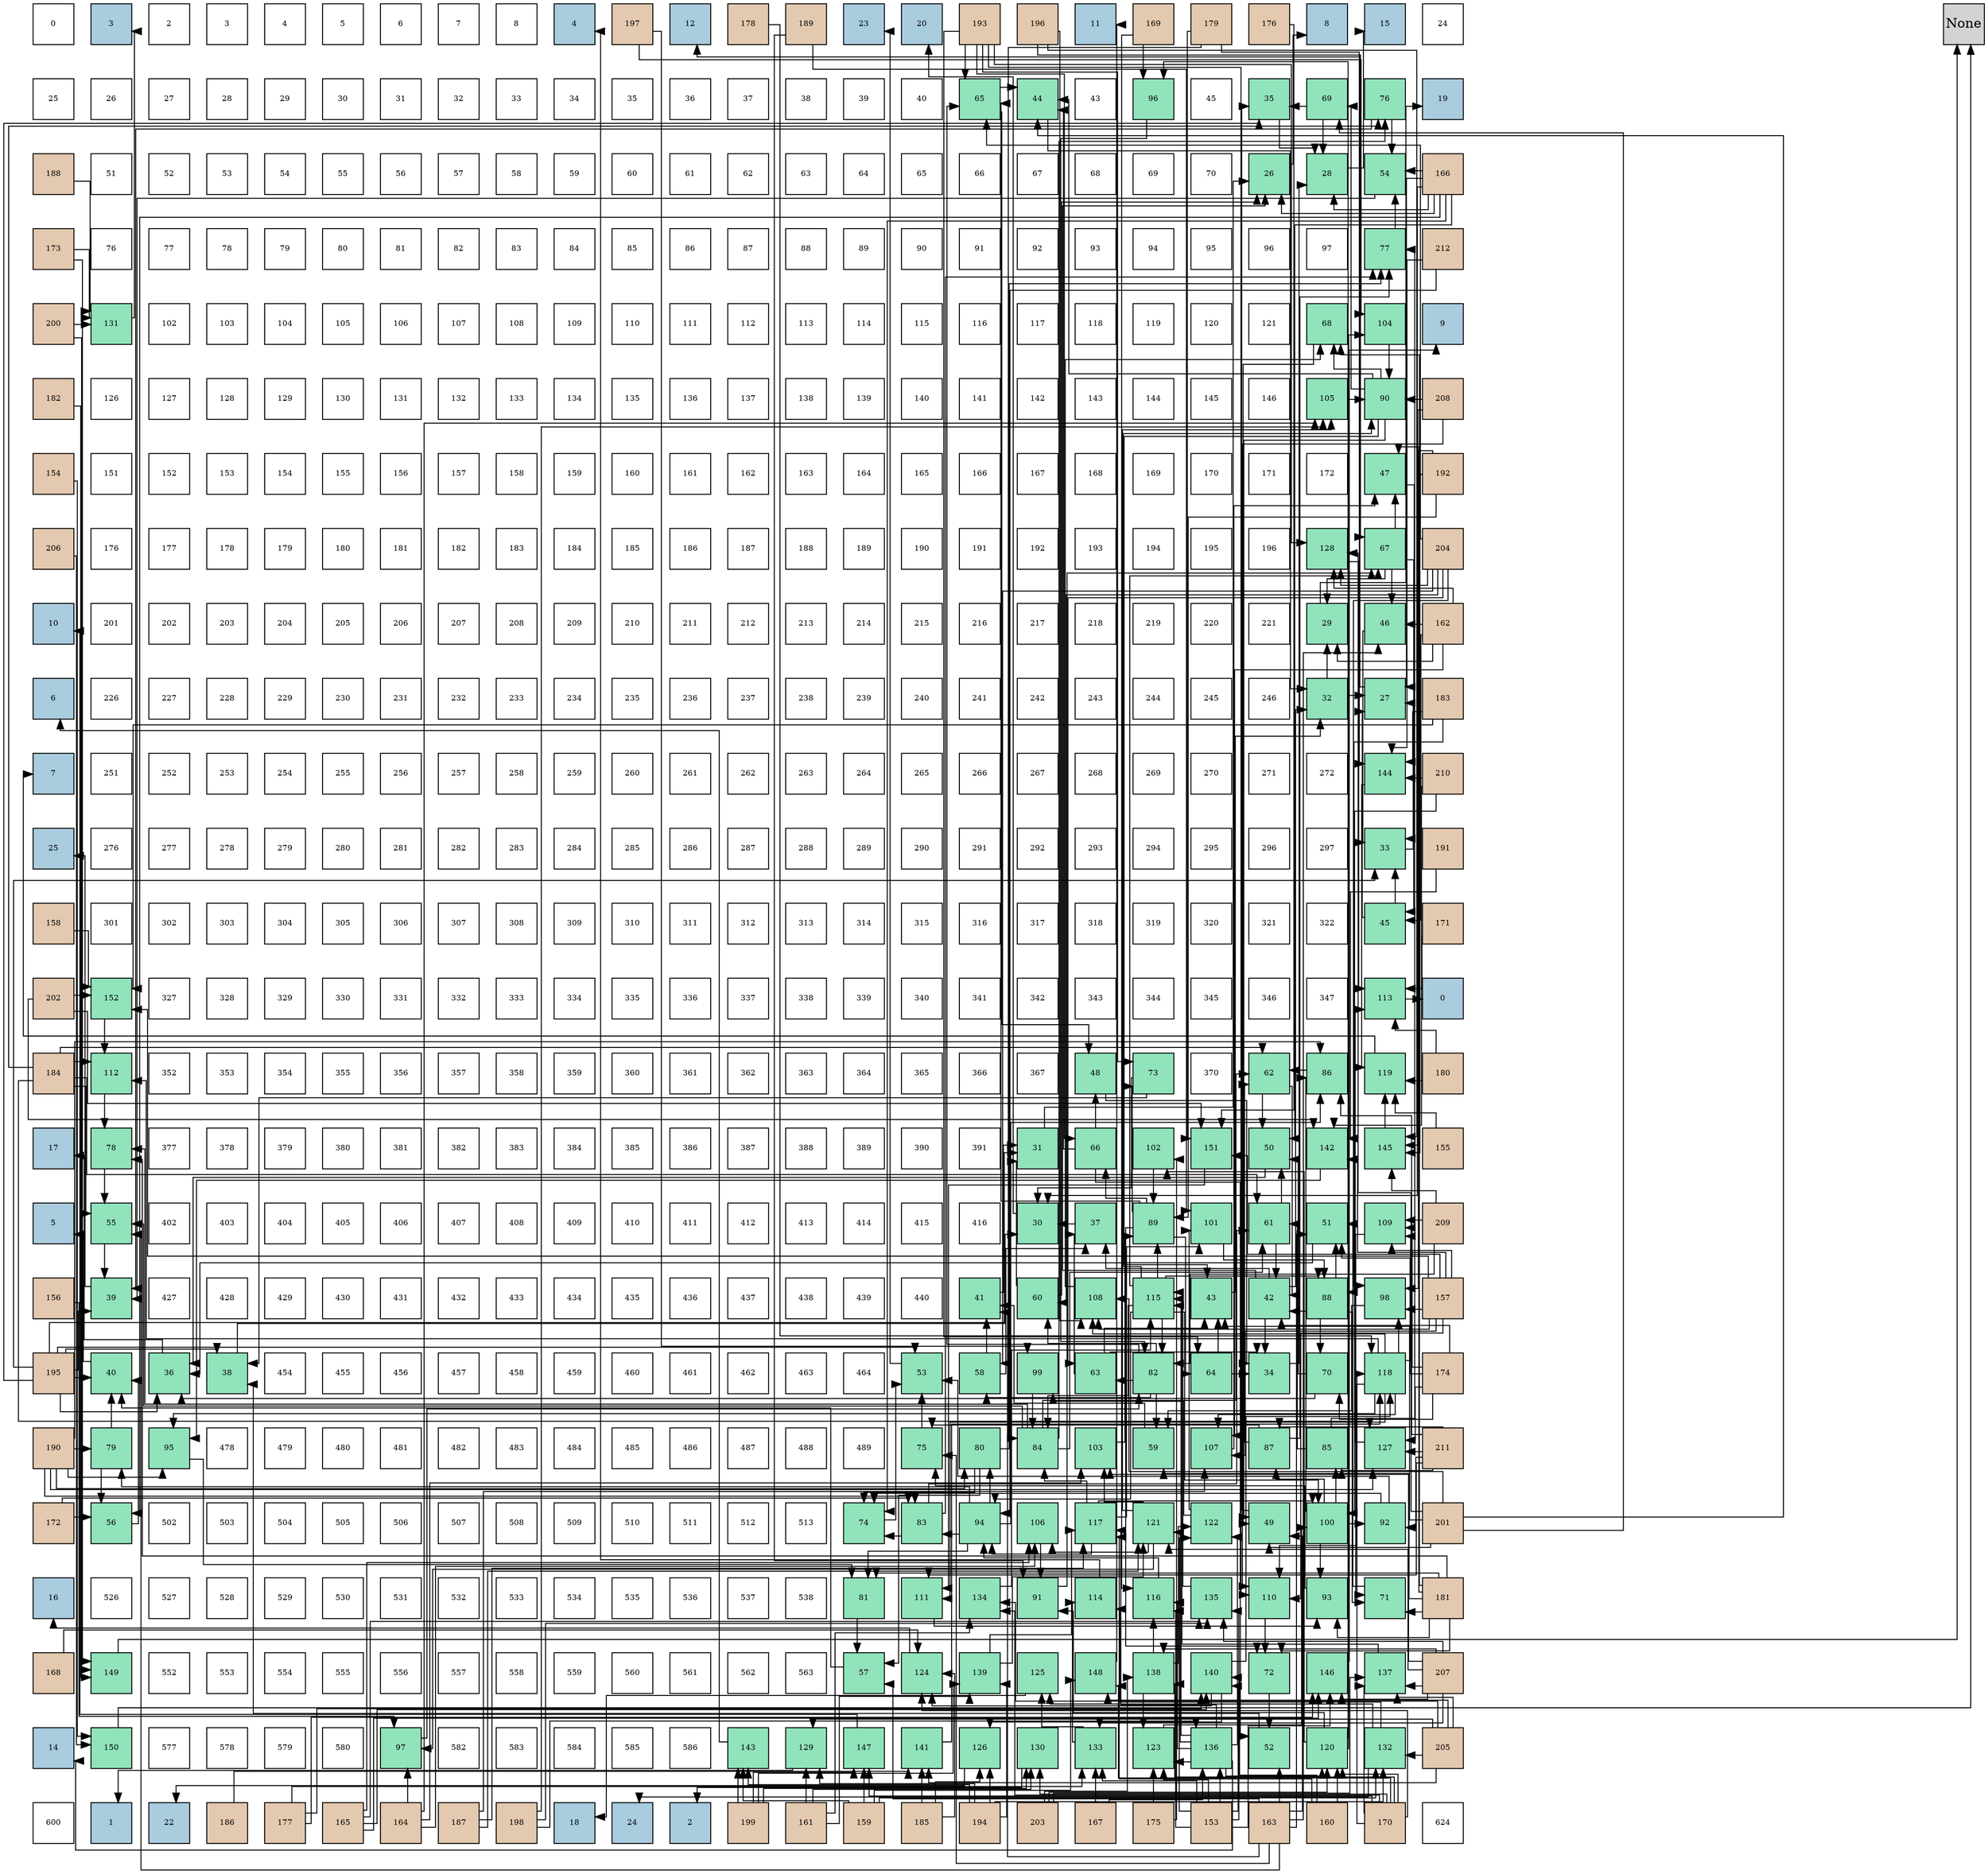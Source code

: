 digraph layout{
 rankdir=TB;
 splines=ortho;
 node [style=filled shape=square fixedsize=true width=0.6];
0[label="0", fontsize=8, fillcolor="#ffffff"];
1[label="3", fontsize=8, fillcolor="#a9ccde"];
2[label="2", fontsize=8, fillcolor="#ffffff"];
3[label="3", fontsize=8, fillcolor="#ffffff"];
4[label="4", fontsize=8, fillcolor="#ffffff"];
5[label="5", fontsize=8, fillcolor="#ffffff"];
6[label="6", fontsize=8, fillcolor="#ffffff"];
7[label="7", fontsize=8, fillcolor="#ffffff"];
8[label="8", fontsize=8, fillcolor="#ffffff"];
9[label="4", fontsize=8, fillcolor="#a9ccde"];
10[label="197", fontsize=8, fillcolor="#e3c9af"];
11[label="12", fontsize=8, fillcolor="#a9ccde"];
12[label="178", fontsize=8, fillcolor="#e3c9af"];
13[label="189", fontsize=8, fillcolor="#e3c9af"];
14[label="23", fontsize=8, fillcolor="#a9ccde"];
15[label="20", fontsize=8, fillcolor="#a9ccde"];
16[label="193", fontsize=8, fillcolor="#e3c9af"];
17[label="196", fontsize=8, fillcolor="#e3c9af"];
18[label="11", fontsize=8, fillcolor="#a9ccde"];
19[label="169", fontsize=8, fillcolor="#e3c9af"];
20[label="179", fontsize=8, fillcolor="#e3c9af"];
21[label="176", fontsize=8, fillcolor="#e3c9af"];
22[label="8", fontsize=8, fillcolor="#a9ccde"];
23[label="15", fontsize=8, fillcolor="#a9ccde"];
24[label="24", fontsize=8, fillcolor="#ffffff"];
25[label="25", fontsize=8, fillcolor="#ffffff"];
26[label="26", fontsize=8, fillcolor="#ffffff"];
27[label="27", fontsize=8, fillcolor="#ffffff"];
28[label="28", fontsize=8, fillcolor="#ffffff"];
29[label="29", fontsize=8, fillcolor="#ffffff"];
30[label="30", fontsize=8, fillcolor="#ffffff"];
31[label="31", fontsize=8, fillcolor="#ffffff"];
32[label="32", fontsize=8, fillcolor="#ffffff"];
33[label="33", fontsize=8, fillcolor="#ffffff"];
34[label="34", fontsize=8, fillcolor="#ffffff"];
35[label="35", fontsize=8, fillcolor="#ffffff"];
36[label="36", fontsize=8, fillcolor="#ffffff"];
37[label="37", fontsize=8, fillcolor="#ffffff"];
38[label="38", fontsize=8, fillcolor="#ffffff"];
39[label="39", fontsize=8, fillcolor="#ffffff"];
40[label="40", fontsize=8, fillcolor="#ffffff"];
41[label="65", fontsize=8, fillcolor="#91e3bb"];
42[label="44", fontsize=8, fillcolor="#91e3bb"];
43[label="43", fontsize=8, fillcolor="#ffffff"];
44[label="96", fontsize=8, fillcolor="#91e3bb"];
45[label="45", fontsize=8, fillcolor="#ffffff"];
46[label="35", fontsize=8, fillcolor="#91e3bb"];
47[label="69", fontsize=8, fillcolor="#91e3bb"];
48[label="76", fontsize=8, fillcolor="#91e3bb"];
49[label="19", fontsize=8, fillcolor="#a9ccde"];
50[label="188", fontsize=8, fillcolor="#e3c9af"];
51[label="51", fontsize=8, fillcolor="#ffffff"];
52[label="52", fontsize=8, fillcolor="#ffffff"];
53[label="53", fontsize=8, fillcolor="#ffffff"];
54[label="54", fontsize=8, fillcolor="#ffffff"];
55[label="55", fontsize=8, fillcolor="#ffffff"];
56[label="56", fontsize=8, fillcolor="#ffffff"];
57[label="57", fontsize=8, fillcolor="#ffffff"];
58[label="58", fontsize=8, fillcolor="#ffffff"];
59[label="59", fontsize=8, fillcolor="#ffffff"];
60[label="60", fontsize=8, fillcolor="#ffffff"];
61[label="61", fontsize=8, fillcolor="#ffffff"];
62[label="62", fontsize=8, fillcolor="#ffffff"];
63[label="63", fontsize=8, fillcolor="#ffffff"];
64[label="64", fontsize=8, fillcolor="#ffffff"];
65[label="65", fontsize=8, fillcolor="#ffffff"];
66[label="66", fontsize=8, fillcolor="#ffffff"];
67[label="67", fontsize=8, fillcolor="#ffffff"];
68[label="68", fontsize=8, fillcolor="#ffffff"];
69[label="69", fontsize=8, fillcolor="#ffffff"];
70[label="70", fontsize=8, fillcolor="#ffffff"];
71[label="26", fontsize=8, fillcolor="#91e3bb"];
72[label="28", fontsize=8, fillcolor="#91e3bb"];
73[label="54", fontsize=8, fillcolor="#91e3bb"];
74[label="166", fontsize=8, fillcolor="#e3c9af"];
75[label="173", fontsize=8, fillcolor="#e3c9af"];
76[label="76", fontsize=8, fillcolor="#ffffff"];
77[label="77", fontsize=8, fillcolor="#ffffff"];
78[label="78", fontsize=8, fillcolor="#ffffff"];
79[label="79", fontsize=8, fillcolor="#ffffff"];
80[label="80", fontsize=8, fillcolor="#ffffff"];
81[label="81", fontsize=8, fillcolor="#ffffff"];
82[label="82", fontsize=8, fillcolor="#ffffff"];
83[label="83", fontsize=8, fillcolor="#ffffff"];
84[label="84", fontsize=8, fillcolor="#ffffff"];
85[label="85", fontsize=8, fillcolor="#ffffff"];
86[label="86", fontsize=8, fillcolor="#ffffff"];
87[label="87", fontsize=8, fillcolor="#ffffff"];
88[label="88", fontsize=8, fillcolor="#ffffff"];
89[label="89", fontsize=8, fillcolor="#ffffff"];
90[label="90", fontsize=8, fillcolor="#ffffff"];
91[label="91", fontsize=8, fillcolor="#ffffff"];
92[label="92", fontsize=8, fillcolor="#ffffff"];
93[label="93", fontsize=8, fillcolor="#ffffff"];
94[label="94", fontsize=8, fillcolor="#ffffff"];
95[label="95", fontsize=8, fillcolor="#ffffff"];
96[label="96", fontsize=8, fillcolor="#ffffff"];
97[label="97", fontsize=8, fillcolor="#ffffff"];
98[label="77", fontsize=8, fillcolor="#91e3bb"];
99[label="212", fontsize=8, fillcolor="#e3c9af"];
100[label="200", fontsize=8, fillcolor="#e3c9af"];
101[label="131", fontsize=8, fillcolor="#91e3bb"];
102[label="102", fontsize=8, fillcolor="#ffffff"];
103[label="103", fontsize=8, fillcolor="#ffffff"];
104[label="104", fontsize=8, fillcolor="#ffffff"];
105[label="105", fontsize=8, fillcolor="#ffffff"];
106[label="106", fontsize=8, fillcolor="#ffffff"];
107[label="107", fontsize=8, fillcolor="#ffffff"];
108[label="108", fontsize=8, fillcolor="#ffffff"];
109[label="109", fontsize=8, fillcolor="#ffffff"];
110[label="110", fontsize=8, fillcolor="#ffffff"];
111[label="111", fontsize=8, fillcolor="#ffffff"];
112[label="112", fontsize=8, fillcolor="#ffffff"];
113[label="113", fontsize=8, fillcolor="#ffffff"];
114[label="114", fontsize=8, fillcolor="#ffffff"];
115[label="115", fontsize=8, fillcolor="#ffffff"];
116[label="116", fontsize=8, fillcolor="#ffffff"];
117[label="117", fontsize=8, fillcolor="#ffffff"];
118[label="118", fontsize=8, fillcolor="#ffffff"];
119[label="119", fontsize=8, fillcolor="#ffffff"];
120[label="120", fontsize=8, fillcolor="#ffffff"];
121[label="121", fontsize=8, fillcolor="#ffffff"];
122[label="68", fontsize=8, fillcolor="#91e3bb"];
123[label="104", fontsize=8, fillcolor="#91e3bb"];
124[label="9", fontsize=8, fillcolor="#a9ccde"];
125[label="182", fontsize=8, fillcolor="#e3c9af"];
126[label="126", fontsize=8, fillcolor="#ffffff"];
127[label="127", fontsize=8, fillcolor="#ffffff"];
128[label="128", fontsize=8, fillcolor="#ffffff"];
129[label="129", fontsize=8, fillcolor="#ffffff"];
130[label="130", fontsize=8, fillcolor="#ffffff"];
131[label="131", fontsize=8, fillcolor="#ffffff"];
132[label="132", fontsize=8, fillcolor="#ffffff"];
133[label="133", fontsize=8, fillcolor="#ffffff"];
134[label="134", fontsize=8, fillcolor="#ffffff"];
135[label="135", fontsize=8, fillcolor="#ffffff"];
136[label="136", fontsize=8, fillcolor="#ffffff"];
137[label="137", fontsize=8, fillcolor="#ffffff"];
138[label="138", fontsize=8, fillcolor="#ffffff"];
139[label="139", fontsize=8, fillcolor="#ffffff"];
140[label="140", fontsize=8, fillcolor="#ffffff"];
141[label="141", fontsize=8, fillcolor="#ffffff"];
142[label="142", fontsize=8, fillcolor="#ffffff"];
143[label="143", fontsize=8, fillcolor="#ffffff"];
144[label="144", fontsize=8, fillcolor="#ffffff"];
145[label="145", fontsize=8, fillcolor="#ffffff"];
146[label="146", fontsize=8, fillcolor="#ffffff"];
147[label="105", fontsize=8, fillcolor="#91e3bb"];
148[label="90", fontsize=8, fillcolor="#91e3bb"];
149[label="208", fontsize=8, fillcolor="#e3c9af"];
150[label="154", fontsize=8, fillcolor="#e3c9af"];
151[label="151", fontsize=8, fillcolor="#ffffff"];
152[label="152", fontsize=8, fillcolor="#ffffff"];
153[label="153", fontsize=8, fillcolor="#ffffff"];
154[label="154", fontsize=8, fillcolor="#ffffff"];
155[label="155", fontsize=8, fillcolor="#ffffff"];
156[label="156", fontsize=8, fillcolor="#ffffff"];
157[label="157", fontsize=8, fillcolor="#ffffff"];
158[label="158", fontsize=8, fillcolor="#ffffff"];
159[label="159", fontsize=8, fillcolor="#ffffff"];
160[label="160", fontsize=8, fillcolor="#ffffff"];
161[label="161", fontsize=8, fillcolor="#ffffff"];
162[label="162", fontsize=8, fillcolor="#ffffff"];
163[label="163", fontsize=8, fillcolor="#ffffff"];
164[label="164", fontsize=8, fillcolor="#ffffff"];
165[label="165", fontsize=8, fillcolor="#ffffff"];
166[label="166", fontsize=8, fillcolor="#ffffff"];
167[label="167", fontsize=8, fillcolor="#ffffff"];
168[label="168", fontsize=8, fillcolor="#ffffff"];
169[label="169", fontsize=8, fillcolor="#ffffff"];
170[label="170", fontsize=8, fillcolor="#ffffff"];
171[label="171", fontsize=8, fillcolor="#ffffff"];
172[label="172", fontsize=8, fillcolor="#ffffff"];
173[label="47", fontsize=8, fillcolor="#91e3bb"];
174[label="192", fontsize=8, fillcolor="#e3c9af"];
175[label="206", fontsize=8, fillcolor="#e3c9af"];
176[label="176", fontsize=8, fillcolor="#ffffff"];
177[label="177", fontsize=8, fillcolor="#ffffff"];
178[label="178", fontsize=8, fillcolor="#ffffff"];
179[label="179", fontsize=8, fillcolor="#ffffff"];
180[label="180", fontsize=8, fillcolor="#ffffff"];
181[label="181", fontsize=8, fillcolor="#ffffff"];
182[label="182", fontsize=8, fillcolor="#ffffff"];
183[label="183", fontsize=8, fillcolor="#ffffff"];
184[label="184", fontsize=8, fillcolor="#ffffff"];
185[label="185", fontsize=8, fillcolor="#ffffff"];
186[label="186", fontsize=8, fillcolor="#ffffff"];
187[label="187", fontsize=8, fillcolor="#ffffff"];
188[label="188", fontsize=8, fillcolor="#ffffff"];
189[label="189", fontsize=8, fillcolor="#ffffff"];
190[label="190", fontsize=8, fillcolor="#ffffff"];
191[label="191", fontsize=8, fillcolor="#ffffff"];
192[label="192", fontsize=8, fillcolor="#ffffff"];
193[label="193", fontsize=8, fillcolor="#ffffff"];
194[label="194", fontsize=8, fillcolor="#ffffff"];
195[label="195", fontsize=8, fillcolor="#ffffff"];
196[label="196", fontsize=8, fillcolor="#ffffff"];
197[label="128", fontsize=8, fillcolor="#91e3bb"];
198[label="67", fontsize=8, fillcolor="#91e3bb"];
199[label="204", fontsize=8, fillcolor="#e3c9af"];
200[label="10", fontsize=8, fillcolor="#a9ccde"];
201[label="201", fontsize=8, fillcolor="#ffffff"];
202[label="202", fontsize=8, fillcolor="#ffffff"];
203[label="203", fontsize=8, fillcolor="#ffffff"];
204[label="204", fontsize=8, fillcolor="#ffffff"];
205[label="205", fontsize=8, fillcolor="#ffffff"];
206[label="206", fontsize=8, fillcolor="#ffffff"];
207[label="207", fontsize=8, fillcolor="#ffffff"];
208[label="208", fontsize=8, fillcolor="#ffffff"];
209[label="209", fontsize=8, fillcolor="#ffffff"];
210[label="210", fontsize=8, fillcolor="#ffffff"];
211[label="211", fontsize=8, fillcolor="#ffffff"];
212[label="212", fontsize=8, fillcolor="#ffffff"];
213[label="213", fontsize=8, fillcolor="#ffffff"];
214[label="214", fontsize=8, fillcolor="#ffffff"];
215[label="215", fontsize=8, fillcolor="#ffffff"];
216[label="216", fontsize=8, fillcolor="#ffffff"];
217[label="217", fontsize=8, fillcolor="#ffffff"];
218[label="218", fontsize=8, fillcolor="#ffffff"];
219[label="219", fontsize=8, fillcolor="#ffffff"];
220[label="220", fontsize=8, fillcolor="#ffffff"];
221[label="221", fontsize=8, fillcolor="#ffffff"];
222[label="29", fontsize=8, fillcolor="#91e3bb"];
223[label="46", fontsize=8, fillcolor="#91e3bb"];
224[label="162", fontsize=8, fillcolor="#e3c9af"];
225[label="6", fontsize=8, fillcolor="#a9ccde"];
226[label="226", fontsize=8, fillcolor="#ffffff"];
227[label="227", fontsize=8, fillcolor="#ffffff"];
228[label="228", fontsize=8, fillcolor="#ffffff"];
229[label="229", fontsize=8, fillcolor="#ffffff"];
230[label="230", fontsize=8, fillcolor="#ffffff"];
231[label="231", fontsize=8, fillcolor="#ffffff"];
232[label="232", fontsize=8, fillcolor="#ffffff"];
233[label="233", fontsize=8, fillcolor="#ffffff"];
234[label="234", fontsize=8, fillcolor="#ffffff"];
235[label="235", fontsize=8, fillcolor="#ffffff"];
236[label="236", fontsize=8, fillcolor="#ffffff"];
237[label="237", fontsize=8, fillcolor="#ffffff"];
238[label="238", fontsize=8, fillcolor="#ffffff"];
239[label="239", fontsize=8, fillcolor="#ffffff"];
240[label="240", fontsize=8, fillcolor="#ffffff"];
241[label="241", fontsize=8, fillcolor="#ffffff"];
242[label="242", fontsize=8, fillcolor="#ffffff"];
243[label="243", fontsize=8, fillcolor="#ffffff"];
244[label="244", fontsize=8, fillcolor="#ffffff"];
245[label="245", fontsize=8, fillcolor="#ffffff"];
246[label="246", fontsize=8, fillcolor="#ffffff"];
247[label="32", fontsize=8, fillcolor="#91e3bb"];
248[label="27", fontsize=8, fillcolor="#91e3bb"];
249[label="183", fontsize=8, fillcolor="#e3c9af"];
250[label="7", fontsize=8, fillcolor="#a9ccde"];
251[label="251", fontsize=8, fillcolor="#ffffff"];
252[label="252", fontsize=8, fillcolor="#ffffff"];
253[label="253", fontsize=8, fillcolor="#ffffff"];
254[label="254", fontsize=8, fillcolor="#ffffff"];
255[label="255", fontsize=8, fillcolor="#ffffff"];
256[label="256", fontsize=8, fillcolor="#ffffff"];
257[label="257", fontsize=8, fillcolor="#ffffff"];
258[label="258", fontsize=8, fillcolor="#ffffff"];
259[label="259", fontsize=8, fillcolor="#ffffff"];
260[label="260", fontsize=8, fillcolor="#ffffff"];
261[label="261", fontsize=8, fillcolor="#ffffff"];
262[label="262", fontsize=8, fillcolor="#ffffff"];
263[label="263", fontsize=8, fillcolor="#ffffff"];
264[label="264", fontsize=8, fillcolor="#ffffff"];
265[label="265", fontsize=8, fillcolor="#ffffff"];
266[label="266", fontsize=8, fillcolor="#ffffff"];
267[label="267", fontsize=8, fillcolor="#ffffff"];
268[label="268", fontsize=8, fillcolor="#ffffff"];
269[label="269", fontsize=8, fillcolor="#ffffff"];
270[label="270", fontsize=8, fillcolor="#ffffff"];
271[label="271", fontsize=8, fillcolor="#ffffff"];
272[label="272", fontsize=8, fillcolor="#ffffff"];
273[label="144", fontsize=8, fillcolor="#91e3bb"];
274[label="210", fontsize=8, fillcolor="#e3c9af"];
275[label="25", fontsize=8, fillcolor="#a9ccde"];
276[label="276", fontsize=8, fillcolor="#ffffff"];
277[label="277", fontsize=8, fillcolor="#ffffff"];
278[label="278", fontsize=8, fillcolor="#ffffff"];
279[label="279", fontsize=8, fillcolor="#ffffff"];
280[label="280", fontsize=8, fillcolor="#ffffff"];
281[label="281", fontsize=8, fillcolor="#ffffff"];
282[label="282", fontsize=8, fillcolor="#ffffff"];
283[label="283", fontsize=8, fillcolor="#ffffff"];
284[label="284", fontsize=8, fillcolor="#ffffff"];
285[label="285", fontsize=8, fillcolor="#ffffff"];
286[label="286", fontsize=8, fillcolor="#ffffff"];
287[label="287", fontsize=8, fillcolor="#ffffff"];
288[label="288", fontsize=8, fillcolor="#ffffff"];
289[label="289", fontsize=8, fillcolor="#ffffff"];
290[label="290", fontsize=8, fillcolor="#ffffff"];
291[label="291", fontsize=8, fillcolor="#ffffff"];
292[label="292", fontsize=8, fillcolor="#ffffff"];
293[label="293", fontsize=8, fillcolor="#ffffff"];
294[label="294", fontsize=8, fillcolor="#ffffff"];
295[label="295", fontsize=8, fillcolor="#ffffff"];
296[label="296", fontsize=8, fillcolor="#ffffff"];
297[label="297", fontsize=8, fillcolor="#ffffff"];
298[label="33", fontsize=8, fillcolor="#91e3bb"];
299[label="191", fontsize=8, fillcolor="#e3c9af"];
300[label="158", fontsize=8, fillcolor="#e3c9af"];
301[label="301", fontsize=8, fillcolor="#ffffff"];
302[label="302", fontsize=8, fillcolor="#ffffff"];
303[label="303", fontsize=8, fillcolor="#ffffff"];
304[label="304", fontsize=8, fillcolor="#ffffff"];
305[label="305", fontsize=8, fillcolor="#ffffff"];
306[label="306", fontsize=8, fillcolor="#ffffff"];
307[label="307", fontsize=8, fillcolor="#ffffff"];
308[label="308", fontsize=8, fillcolor="#ffffff"];
309[label="309", fontsize=8, fillcolor="#ffffff"];
310[label="310", fontsize=8, fillcolor="#ffffff"];
311[label="311", fontsize=8, fillcolor="#ffffff"];
312[label="312", fontsize=8, fillcolor="#ffffff"];
313[label="313", fontsize=8, fillcolor="#ffffff"];
314[label="314", fontsize=8, fillcolor="#ffffff"];
315[label="315", fontsize=8, fillcolor="#ffffff"];
316[label="316", fontsize=8, fillcolor="#ffffff"];
317[label="317", fontsize=8, fillcolor="#ffffff"];
318[label="318", fontsize=8, fillcolor="#ffffff"];
319[label="319", fontsize=8, fillcolor="#ffffff"];
320[label="320", fontsize=8, fillcolor="#ffffff"];
321[label="321", fontsize=8, fillcolor="#ffffff"];
322[label="322", fontsize=8, fillcolor="#ffffff"];
323[label="45", fontsize=8, fillcolor="#91e3bb"];
324[label="171", fontsize=8, fillcolor="#e3c9af"];
325[label="202", fontsize=8, fillcolor="#e3c9af"];
326[label="152", fontsize=8, fillcolor="#91e3bb"];
327[label="327", fontsize=8, fillcolor="#ffffff"];
328[label="328", fontsize=8, fillcolor="#ffffff"];
329[label="329", fontsize=8, fillcolor="#ffffff"];
330[label="330", fontsize=8, fillcolor="#ffffff"];
331[label="331", fontsize=8, fillcolor="#ffffff"];
332[label="332", fontsize=8, fillcolor="#ffffff"];
333[label="333", fontsize=8, fillcolor="#ffffff"];
334[label="334", fontsize=8, fillcolor="#ffffff"];
335[label="335", fontsize=8, fillcolor="#ffffff"];
336[label="336", fontsize=8, fillcolor="#ffffff"];
337[label="337", fontsize=8, fillcolor="#ffffff"];
338[label="338", fontsize=8, fillcolor="#ffffff"];
339[label="339", fontsize=8, fillcolor="#ffffff"];
340[label="340", fontsize=8, fillcolor="#ffffff"];
341[label="341", fontsize=8, fillcolor="#ffffff"];
342[label="342", fontsize=8, fillcolor="#ffffff"];
343[label="343", fontsize=8, fillcolor="#ffffff"];
344[label="344", fontsize=8, fillcolor="#ffffff"];
345[label="345", fontsize=8, fillcolor="#ffffff"];
346[label="346", fontsize=8, fillcolor="#ffffff"];
347[label="347", fontsize=8, fillcolor="#ffffff"];
348[label="113", fontsize=8, fillcolor="#91e3bb"];
349[label="0", fontsize=8, fillcolor="#a9ccde"];
350[label="184", fontsize=8, fillcolor="#e3c9af"];
351[label="112", fontsize=8, fillcolor="#91e3bb"];
352[label="352", fontsize=8, fillcolor="#ffffff"];
353[label="353", fontsize=8, fillcolor="#ffffff"];
354[label="354", fontsize=8, fillcolor="#ffffff"];
355[label="355", fontsize=8, fillcolor="#ffffff"];
356[label="356", fontsize=8, fillcolor="#ffffff"];
357[label="357", fontsize=8, fillcolor="#ffffff"];
358[label="358", fontsize=8, fillcolor="#ffffff"];
359[label="359", fontsize=8, fillcolor="#ffffff"];
360[label="360", fontsize=8, fillcolor="#ffffff"];
361[label="361", fontsize=8, fillcolor="#ffffff"];
362[label="362", fontsize=8, fillcolor="#ffffff"];
363[label="363", fontsize=8, fillcolor="#ffffff"];
364[label="364", fontsize=8, fillcolor="#ffffff"];
365[label="365", fontsize=8, fillcolor="#ffffff"];
366[label="366", fontsize=8, fillcolor="#ffffff"];
367[label="367", fontsize=8, fillcolor="#ffffff"];
368[label="48", fontsize=8, fillcolor="#91e3bb"];
369[label="73", fontsize=8, fillcolor="#91e3bb"];
370[label="370", fontsize=8, fillcolor="#ffffff"];
371[label="62", fontsize=8, fillcolor="#91e3bb"];
372[label="86", fontsize=8, fillcolor="#91e3bb"];
373[label="119", fontsize=8, fillcolor="#91e3bb"];
374[label="180", fontsize=8, fillcolor="#e3c9af"];
375[label="17", fontsize=8, fillcolor="#a9ccde"];
376[label="78", fontsize=8, fillcolor="#91e3bb"];
377[label="377", fontsize=8, fillcolor="#ffffff"];
378[label="378", fontsize=8, fillcolor="#ffffff"];
379[label="379", fontsize=8, fillcolor="#ffffff"];
380[label="380", fontsize=8, fillcolor="#ffffff"];
381[label="381", fontsize=8, fillcolor="#ffffff"];
382[label="382", fontsize=8, fillcolor="#ffffff"];
383[label="383", fontsize=8, fillcolor="#ffffff"];
384[label="384", fontsize=8, fillcolor="#ffffff"];
385[label="385", fontsize=8, fillcolor="#ffffff"];
386[label="386", fontsize=8, fillcolor="#ffffff"];
387[label="387", fontsize=8, fillcolor="#ffffff"];
388[label="388", fontsize=8, fillcolor="#ffffff"];
389[label="389", fontsize=8, fillcolor="#ffffff"];
390[label="390", fontsize=8, fillcolor="#ffffff"];
391[label="391", fontsize=8, fillcolor="#ffffff"];
392[label="31", fontsize=8, fillcolor="#91e3bb"];
393[label="66", fontsize=8, fillcolor="#91e3bb"];
394[label="102", fontsize=8, fillcolor="#91e3bb"];
395[label="151", fontsize=8, fillcolor="#91e3bb"];
396[label="50", fontsize=8, fillcolor="#91e3bb"];
397[label="142", fontsize=8, fillcolor="#91e3bb"];
398[label="145", fontsize=8, fillcolor="#91e3bb"];
399[label="155", fontsize=8, fillcolor="#e3c9af"];
400[label="5", fontsize=8, fillcolor="#a9ccde"];
401[label="55", fontsize=8, fillcolor="#91e3bb"];
402[label="402", fontsize=8, fillcolor="#ffffff"];
403[label="403", fontsize=8, fillcolor="#ffffff"];
404[label="404", fontsize=8, fillcolor="#ffffff"];
405[label="405", fontsize=8, fillcolor="#ffffff"];
406[label="406", fontsize=8, fillcolor="#ffffff"];
407[label="407", fontsize=8, fillcolor="#ffffff"];
408[label="408", fontsize=8, fillcolor="#ffffff"];
409[label="409", fontsize=8, fillcolor="#ffffff"];
410[label="410", fontsize=8, fillcolor="#ffffff"];
411[label="411", fontsize=8, fillcolor="#ffffff"];
412[label="412", fontsize=8, fillcolor="#ffffff"];
413[label="413", fontsize=8, fillcolor="#ffffff"];
414[label="414", fontsize=8, fillcolor="#ffffff"];
415[label="415", fontsize=8, fillcolor="#ffffff"];
416[label="416", fontsize=8, fillcolor="#ffffff"];
417[label="30", fontsize=8, fillcolor="#91e3bb"];
418[label="37", fontsize=8, fillcolor="#91e3bb"];
419[label="89", fontsize=8, fillcolor="#91e3bb"];
420[label="101", fontsize=8, fillcolor="#91e3bb"];
421[label="61", fontsize=8, fillcolor="#91e3bb"];
422[label="51", fontsize=8, fillcolor="#91e3bb"];
423[label="109", fontsize=8, fillcolor="#91e3bb"];
424[label="209", fontsize=8, fillcolor="#e3c9af"];
425[label="156", fontsize=8, fillcolor="#e3c9af"];
426[label="39", fontsize=8, fillcolor="#91e3bb"];
427[label="427", fontsize=8, fillcolor="#ffffff"];
428[label="428", fontsize=8, fillcolor="#ffffff"];
429[label="429", fontsize=8, fillcolor="#ffffff"];
430[label="430", fontsize=8, fillcolor="#ffffff"];
431[label="431", fontsize=8, fillcolor="#ffffff"];
432[label="432", fontsize=8, fillcolor="#ffffff"];
433[label="433", fontsize=8, fillcolor="#ffffff"];
434[label="434", fontsize=8, fillcolor="#ffffff"];
435[label="435", fontsize=8, fillcolor="#ffffff"];
436[label="436", fontsize=8, fillcolor="#ffffff"];
437[label="437", fontsize=8, fillcolor="#ffffff"];
438[label="438", fontsize=8, fillcolor="#ffffff"];
439[label="439", fontsize=8, fillcolor="#ffffff"];
440[label="440", fontsize=8, fillcolor="#ffffff"];
441[label="41", fontsize=8, fillcolor="#91e3bb"];
442[label="60", fontsize=8, fillcolor="#91e3bb"];
443[label="108", fontsize=8, fillcolor="#91e3bb"];
444[label="115", fontsize=8, fillcolor="#91e3bb"];
445[label="43", fontsize=8, fillcolor="#91e3bb"];
446[label="42", fontsize=8, fillcolor="#91e3bb"];
447[label="88", fontsize=8, fillcolor="#91e3bb"];
448[label="98", fontsize=8, fillcolor="#91e3bb"];
449[label="157", fontsize=8, fillcolor="#e3c9af"];
450[label="195", fontsize=8, fillcolor="#e3c9af"];
451[label="40", fontsize=8, fillcolor="#91e3bb"];
452[label="36", fontsize=8, fillcolor="#91e3bb"];
453[label="38", fontsize=8, fillcolor="#91e3bb"];
454[label="454", fontsize=8, fillcolor="#ffffff"];
455[label="455", fontsize=8, fillcolor="#ffffff"];
456[label="456", fontsize=8, fillcolor="#ffffff"];
457[label="457", fontsize=8, fillcolor="#ffffff"];
458[label="458", fontsize=8, fillcolor="#ffffff"];
459[label="459", fontsize=8, fillcolor="#ffffff"];
460[label="460", fontsize=8, fillcolor="#ffffff"];
461[label="461", fontsize=8, fillcolor="#ffffff"];
462[label="462", fontsize=8, fillcolor="#ffffff"];
463[label="463", fontsize=8, fillcolor="#ffffff"];
464[label="464", fontsize=8, fillcolor="#ffffff"];
465[label="53", fontsize=8, fillcolor="#91e3bb"];
466[label="58", fontsize=8, fillcolor="#91e3bb"];
467[label="99", fontsize=8, fillcolor="#91e3bb"];
468[label="63", fontsize=8, fillcolor="#91e3bb"];
469[label="82", fontsize=8, fillcolor="#91e3bb"];
470[label="64", fontsize=8, fillcolor="#91e3bb"];
471[label="34", fontsize=8, fillcolor="#91e3bb"];
472[label="70", fontsize=8, fillcolor="#91e3bb"];
473[label="118", fontsize=8, fillcolor="#91e3bb"];
474[label="174", fontsize=8, fillcolor="#e3c9af"];
475[label="190", fontsize=8, fillcolor="#e3c9af"];
476[label="79", fontsize=8, fillcolor="#91e3bb"];
477[label="95", fontsize=8, fillcolor="#91e3bb"];
478[label="478", fontsize=8, fillcolor="#ffffff"];
479[label="479", fontsize=8, fillcolor="#ffffff"];
480[label="480", fontsize=8, fillcolor="#ffffff"];
481[label="481", fontsize=8, fillcolor="#ffffff"];
482[label="482", fontsize=8, fillcolor="#ffffff"];
483[label="483", fontsize=8, fillcolor="#ffffff"];
484[label="484", fontsize=8, fillcolor="#ffffff"];
485[label="485", fontsize=8, fillcolor="#ffffff"];
486[label="486", fontsize=8, fillcolor="#ffffff"];
487[label="487", fontsize=8, fillcolor="#ffffff"];
488[label="488", fontsize=8, fillcolor="#ffffff"];
489[label="489", fontsize=8, fillcolor="#ffffff"];
490[label="75", fontsize=8, fillcolor="#91e3bb"];
491[label="80", fontsize=8, fillcolor="#91e3bb"];
492[label="84", fontsize=8, fillcolor="#91e3bb"];
493[label="103", fontsize=8, fillcolor="#91e3bb"];
494[label="59", fontsize=8, fillcolor="#91e3bb"];
495[label="107", fontsize=8, fillcolor="#91e3bb"];
496[label="87", fontsize=8, fillcolor="#91e3bb"];
497[label="85", fontsize=8, fillcolor="#91e3bb"];
498[label="127", fontsize=8, fillcolor="#91e3bb"];
499[label="211", fontsize=8, fillcolor="#e3c9af"];
500[label="172", fontsize=8, fillcolor="#e3c9af"];
501[label="56", fontsize=8, fillcolor="#91e3bb"];
502[label="502", fontsize=8, fillcolor="#ffffff"];
503[label="503", fontsize=8, fillcolor="#ffffff"];
504[label="504", fontsize=8, fillcolor="#ffffff"];
505[label="505", fontsize=8, fillcolor="#ffffff"];
506[label="506", fontsize=8, fillcolor="#ffffff"];
507[label="507", fontsize=8, fillcolor="#ffffff"];
508[label="508", fontsize=8, fillcolor="#ffffff"];
509[label="509", fontsize=8, fillcolor="#ffffff"];
510[label="510", fontsize=8, fillcolor="#ffffff"];
511[label="511", fontsize=8, fillcolor="#ffffff"];
512[label="512", fontsize=8, fillcolor="#ffffff"];
513[label="513", fontsize=8, fillcolor="#ffffff"];
514[label="74", fontsize=8, fillcolor="#91e3bb"];
515[label="83", fontsize=8, fillcolor="#91e3bb"];
516[label="94", fontsize=8, fillcolor="#91e3bb"];
517[label="106", fontsize=8, fillcolor="#91e3bb"];
518[label="117", fontsize=8, fillcolor="#91e3bb"];
519[label="121", fontsize=8, fillcolor="#91e3bb"];
520[label="122", fontsize=8, fillcolor="#91e3bb"];
521[label="49", fontsize=8, fillcolor="#91e3bb"];
522[label="100", fontsize=8, fillcolor="#91e3bb"];
523[label="92", fontsize=8, fillcolor="#91e3bb"];
524[label="201", fontsize=8, fillcolor="#e3c9af"];
525[label="16", fontsize=8, fillcolor="#a9ccde"];
526[label="526", fontsize=8, fillcolor="#ffffff"];
527[label="527", fontsize=8, fillcolor="#ffffff"];
528[label="528", fontsize=8, fillcolor="#ffffff"];
529[label="529", fontsize=8, fillcolor="#ffffff"];
530[label="530", fontsize=8, fillcolor="#ffffff"];
531[label="531", fontsize=8, fillcolor="#ffffff"];
532[label="532", fontsize=8, fillcolor="#ffffff"];
533[label="533", fontsize=8, fillcolor="#ffffff"];
534[label="534", fontsize=8, fillcolor="#ffffff"];
535[label="535", fontsize=8, fillcolor="#ffffff"];
536[label="536", fontsize=8, fillcolor="#ffffff"];
537[label="537", fontsize=8, fillcolor="#ffffff"];
538[label="538", fontsize=8, fillcolor="#ffffff"];
539[label="81", fontsize=8, fillcolor="#91e3bb"];
540[label="111", fontsize=8, fillcolor="#91e3bb"];
541[label="134", fontsize=8, fillcolor="#91e3bb"];
542[label="91", fontsize=8, fillcolor="#91e3bb"];
543[label="114", fontsize=8, fillcolor="#91e3bb"];
544[label="116", fontsize=8, fillcolor="#91e3bb"];
545[label="135", fontsize=8, fillcolor="#91e3bb"];
546[label="110", fontsize=8, fillcolor="#91e3bb"];
547[label="93", fontsize=8, fillcolor="#91e3bb"];
548[label="71", fontsize=8, fillcolor="#91e3bb"];
549[label="181", fontsize=8, fillcolor="#e3c9af"];
550[label="168", fontsize=8, fillcolor="#e3c9af"];
551[label="149", fontsize=8, fillcolor="#91e3bb"];
552[label="552", fontsize=8, fillcolor="#ffffff"];
553[label="553", fontsize=8, fillcolor="#ffffff"];
554[label="554", fontsize=8, fillcolor="#ffffff"];
555[label="555", fontsize=8, fillcolor="#ffffff"];
556[label="556", fontsize=8, fillcolor="#ffffff"];
557[label="557", fontsize=8, fillcolor="#ffffff"];
558[label="558", fontsize=8, fillcolor="#ffffff"];
559[label="559", fontsize=8, fillcolor="#ffffff"];
560[label="560", fontsize=8, fillcolor="#ffffff"];
561[label="561", fontsize=8, fillcolor="#ffffff"];
562[label="562", fontsize=8, fillcolor="#ffffff"];
563[label="563", fontsize=8, fillcolor="#ffffff"];
564[label="57", fontsize=8, fillcolor="#91e3bb"];
565[label="124", fontsize=8, fillcolor="#91e3bb"];
566[label="139", fontsize=8, fillcolor="#91e3bb"];
567[label="125", fontsize=8, fillcolor="#91e3bb"];
568[label="148", fontsize=8, fillcolor="#91e3bb"];
569[label="138", fontsize=8, fillcolor="#91e3bb"];
570[label="140", fontsize=8, fillcolor="#91e3bb"];
571[label="72", fontsize=8, fillcolor="#91e3bb"];
572[label="146", fontsize=8, fillcolor="#91e3bb"];
573[label="137", fontsize=8, fillcolor="#91e3bb"];
574[label="207", fontsize=8, fillcolor="#e3c9af"];
575[label="14", fontsize=8, fillcolor="#a9ccde"];
576[label="150", fontsize=8, fillcolor="#91e3bb"];
577[label="577", fontsize=8, fillcolor="#ffffff"];
578[label="578", fontsize=8, fillcolor="#ffffff"];
579[label="579", fontsize=8, fillcolor="#ffffff"];
580[label="580", fontsize=8, fillcolor="#ffffff"];
581[label="97", fontsize=8, fillcolor="#91e3bb"];
582[label="582", fontsize=8, fillcolor="#ffffff"];
583[label="583", fontsize=8, fillcolor="#ffffff"];
584[label="584", fontsize=8, fillcolor="#ffffff"];
585[label="585", fontsize=8, fillcolor="#ffffff"];
586[label="586", fontsize=8, fillcolor="#ffffff"];
587[label="143", fontsize=8, fillcolor="#91e3bb"];
588[label="129", fontsize=8, fillcolor="#91e3bb"];
589[label="147", fontsize=8, fillcolor="#91e3bb"];
590[label="141", fontsize=8, fillcolor="#91e3bb"];
591[label="126", fontsize=8, fillcolor="#91e3bb"];
592[label="130", fontsize=8, fillcolor="#91e3bb"];
593[label="133", fontsize=8, fillcolor="#91e3bb"];
594[label="123", fontsize=8, fillcolor="#91e3bb"];
595[label="136", fontsize=8, fillcolor="#91e3bb"];
596[label="52", fontsize=8, fillcolor="#91e3bb"];
597[label="120", fontsize=8, fillcolor="#91e3bb"];
598[label="132", fontsize=8, fillcolor="#91e3bb"];
599[label="205", fontsize=8, fillcolor="#e3c9af"];
600[label="600", fontsize=8, fillcolor="#ffffff"];
601[label="1", fontsize=8, fillcolor="#a9ccde"];
602[label="22", fontsize=8, fillcolor="#a9ccde"];
603[label="186", fontsize=8, fillcolor="#e3c9af"];
604[label="177", fontsize=8, fillcolor="#e3c9af"];
605[label="165", fontsize=8, fillcolor="#e3c9af"];
606[label="164", fontsize=8, fillcolor="#e3c9af"];
607[label="187", fontsize=8, fillcolor="#e3c9af"];
608[label="198", fontsize=8, fillcolor="#e3c9af"];
609[label="18", fontsize=8, fillcolor="#a9ccde"];
610[label="24", fontsize=8, fillcolor="#a9ccde"];
611[label="2", fontsize=8, fillcolor="#a9ccde"];
612[label="199", fontsize=8, fillcolor="#e3c9af"];
613[label="161", fontsize=8, fillcolor="#e3c9af"];
614[label="159", fontsize=8, fillcolor="#e3c9af"];
615[label="185", fontsize=8, fillcolor="#e3c9af"];
616[label="194", fontsize=8, fillcolor="#e3c9af"];
617[label="203", fontsize=8, fillcolor="#e3c9af"];
618[label="167", fontsize=8, fillcolor="#e3c9af"];
619[label="175", fontsize=8, fillcolor="#e3c9af"];
620[label="153", fontsize=8, fillcolor="#e3c9af"];
621[label="163", fontsize=8, fillcolor="#e3c9af"];
622[label="160", fontsize=8, fillcolor="#e3c9af"];
623[label="170", fontsize=8, fillcolor="#e3c9af"];
624[label="624", fontsize=8, fillcolor="#ffffff"];
edge [constraint=false, style=vis];71 -> 22;
248 -> 11;
72 -> 23;
222 -> 49;
417 -> 15;
392 -> 71;
247 -> 248;
247 -> 222;
298 -> 248;
471 -> 72;
46 -> 72;
452 -> 375;
418 -> 417;
453 -> 417;
426 -> 275;
451 -> 400;
441 -> 392;
446 -> 71;
446 -> 247;
446 -> 471;
446 -> 418;
445 -> 247;
42 -> 247;
323 -> 248;
323 -> 298;
223 -> 298;
173 -> 298;
368 -> 471;
521 -> 46;
396 -> 452;
422 -> 452;
596 -> 453;
465 -> 14;
73 -> 426;
401 -> 426;
501 -> 451;
564 -> 451;
466 -> 418;
466 -> 441;
494 -> 441;
442 -> 71;
442 -> 392;
421 -> 446;
421 -> 396;
371 -> 446;
371 -> 396;
468 -> 471;
468 -> 418;
468 -> 445;
470 -> 471;
470 -> 445;
41 -> 42;
41 -> 368;
393 -> 42;
393 -> 368;
393 -> 596;
198 -> 222;
198 -> 323;
198 -> 223;
198 -> 173;
122 -> 521;
47 -> 72;
47 -> 46;
472 -> 452;
472 -> 396;
548 -> 422;
571 -> 596;
369 -> 417;
369 -> 453;
514 -> 465;
490 -> 465;
48 -> 426;
48 -> 73;
98 -> 73;
376 -> 401;
476 -> 451;
476 -> 501;
491 -> 564;
491 -> 514;
491 -> 98;
539 -> 564;
469 -> 466;
469 -> 494;
469 -> 442;
469 -> 468;
469 -> 41;
515 -> 421;
515 -> 514;
515 -> 98;
492 -> 401;
492 -> 421;
492 -> 371;
492 -> 48;
492 -> 376;
497 -> 421;
497 -> 98;
372 -> 371;
496 -> 371;
496 -> 490;
496 -> 98;
447 -> 446;
447 -> 422;
447 -> 472;
447 -> 548;
419 -> 470;
419 -> 41;
419 -> 393;
419 -> 571;
419 -> 369;
148 -> 445;
148 -> 42;
148 -> 521;
148 -> 122;
148 -> 47;
542 -> 198;
523 -> 465;
523 -> 514;
547 -> 490;
516 -> 476;
516 -> 491;
516 -> 539;
516 -> 515;
516 -> 372;
477 -> 539;
44 -> 469;
581 -> 469;
448 -> 494;
467 -> 492;
522 -> 497;
522 -> 372;
522 -> 496;
522 -> 523;
522 -> 547;
420 -> 447;
394 -> 419;
493 -> 419;
123 -> 148;
147 -> 148;
517 -> 542;
495 -> 173;
443 -> 122;
423 -> 548;
546 -> 571;
540 -> 547;
351 -> 376;
348 -> 349;
543 -> 9;
444 -> 198;
444 -> 469;
444 -> 492;
444 -> 447;
444 -> 419;
444 -> 148;
444 -> 516;
444 -> 522;
544 -> 516;
518 -> 492;
518 -> 516;
518 -> 522;
518 -> 420;
473 -> 477;
473 -> 448;
473 -> 495;
473 -> 443;
473 -> 423;
473 -> 546;
473 -> 540;
473 -> 351;
373 -> 250;
597 -> 542;
597 -> 44;
597 -> 394;
597 -> 123;
519 -> 581;
519 -> 493;
519 -> 147;
519 -> 517;
520 -> 467;
520 -> 420;
594 -> 522;
565 -> 525;
567 -> 609;
591 -> 602;
498 -> 348;
197 -> 348;
588 -> 601;
592 -> 611;
101 -> 1;
598 -> 610;
598 -> 543;
598 -> 567;
593 -> 543;
593 -> 567;
541 -> 444;
545 -> 444;
595 -> 575;
595 -> 444;
595 -> 544;
595 -> 518;
595 -> 597;
595 -> 519;
595 -> 520;
595 -> 594;
573 -> 444;
569 -> 544;
569 -> 520;
569 -> 594;
566 -> 518;
566 -> 519;
570 -> 473;
570 -> 565;
570 -> 591;
590 -> 473;
397 -> 477;
587 -> 225;
273 -> 373;
398 -> 373;
572 -> 124;
589 -> 200;
568 -> 18;
551 -> None;
576 -> None;
395 -> 540;
326 -> 351;
620 -> 544;
620 -> 520;
620 -> 594;
620 -> 593;
620 -> 545;
620 -> 595;
620 -> 570;
620 -> 572;
150 -> 576;
399 -> 373;
425 -> 581;
449 -> 448;
449 -> 495;
449 -> 443;
449 -> 423;
449 -> 546;
449 -> 397;
449 -> 395;
449 -> 326;
300 -> 326;
614 -> 598;
614 -> 587;
614 -> 589;
614 -> 568;
622 -> 518;
622 -> 597;
622 -> 570;
613 -> 588;
613 -> 592;
613 -> 541;
613 -> 566;
224 -> 222;
224 -> 323;
224 -> 223;
224 -> 495;
224 -> 197;
621 -> 441;
621 -> 223;
621 -> 521;
621 -> 422;
621 -> 596;
621 -> 401;
621 -> 564;
621 -> 490;
606 -> 581;
606 -> 493;
606 -> 147;
606 -> 517;
605 -> 517;
605 -> 545;
605 -> 570;
605 -> 572;
74 -> 71;
74 -> 248;
74 -> 72;
74 -> 417;
74 -> 396;
74 -> 73;
74 -> 501;
74 -> 514;
618 -> 593;
618 -> 595;
550 -> 565;
19 -> 44;
19 -> 544;
623 -> 473;
623 -> 597;
623 -> 565;
623 -> 592;
623 -> 541;
623 -> 573;
623 -> 569;
623 -> 589;
623 -> 568;
324 -> 348;
500 -> 501;
500 -> 515;
75 -> 101;
75 -> 551;
474 -> 446;
474 -> 422;
474 -> 472;
474 -> 423;
474 -> 498;
619 -> 394;
619 -> 594;
21 -> 395;
604 -> 593;
604 -> 570;
604 -> 572;
12 -> 473;
20 -> 492;
20 -> 273;
20 -> 395;
374 -> 348;
374 -> 373;
549 -> 173;
549 -> 494;
549 -> 122;
549 -> 548;
549 -> 571;
549 -> 376;
549 -> 539;
549 -> 547;
125 -> 551;
249 -> 447;
249 -> 273;
249 -> 326;
350 -> 401;
350 -> 421;
350 -> 371;
350 -> 48;
350 -> 351;
350 -> 498;
615 -> 565;
615 -> 591;
615 -> 590;
603 -> 590;
607 -> 495;
607 -> 518;
607 -> 519;
50 -> 101;
13 -> 542;
13 -> 420;
475 -> 476;
475 -> 491;
475 -> 515;
475 -> 372;
475 -> 477;
475 -> 498;
299 -> 397;
174 -> 419;
174 -> 448;
174 -> 398;
16 -> 470;
16 -> 41;
16 -> 393;
16 -> 369;
16 -> 546;
16 -> 197;
616 -> 591;
616 -> 588;
616 -> 598;
616 -> 566;
616 -> 587;
450 -> 392;
450 -> 298;
450 -> 46;
450 -> 452;
450 -> 453;
450 -> 426;
450 -> 451;
450 -> 465;
17 -> 198;
17 -> 443;
17 -> 398;
10 -> 467;
10 -> 123;
608 -> 147;
608 -> 545;
608 -> 595;
612 -> 592;
612 -> 566;
612 -> 587;
612 -> 589;
100 -> 101;
100 -> 551;
524 -> 445;
524 -> 42;
524 -> 521;
524 -> 47;
524 -> 443;
524 -> 197;
325 -> 397;
325 -> 395;
325 -> 326;
617 -> 597;
617 -> 573;
617 -> 569;
199 -> 466;
199 -> 442;
199 -> 468;
199 -> 41;
199 -> 448;
199 -> 197;
599 -> 588;
599 -> 598;
599 -> 541;
599 -> 573;
599 -> 590;
599 -> 568;
175 -> 576;
574 -> 493;
574 -> 519;
574 -> 593;
574 -> 545;
574 -> 573;
574 -> 569;
574 -> 572;
149 -> 148;
149 -> 546;
149 -> 398;
424 -> 469;
424 -> 423;
424 -> 398;
274 -> 522;
274 -> 397;
274 -> 273;
499 -> 497;
499 -> 372;
499 -> 496;
499 -> 523;
499 -> 540;
499 -> 498;
99 -> 516;
99 -> 273;
edge [constraint=true, style=invis];
0 -> 25 -> 50 -> 75 -> 100 -> 125 -> 150 -> 175 -> 200 -> 225 -> 250 -> 275 -> 300 -> 325 -> 350 -> 375 -> 400 -> 425 -> 450 -> 475 -> 500 -> 525 -> 550 -> 575 -> 600;
1 -> 26 -> 51 -> 76 -> 101 -> 126 -> 151 -> 176 -> 201 -> 226 -> 251 -> 276 -> 301 -> 326 -> 351 -> 376 -> 401 -> 426 -> 451 -> 476 -> 501 -> 526 -> 551 -> 576 -> 601;
2 -> 27 -> 52 -> 77 -> 102 -> 127 -> 152 -> 177 -> 202 -> 227 -> 252 -> 277 -> 302 -> 327 -> 352 -> 377 -> 402 -> 427 -> 452 -> 477 -> 502 -> 527 -> 552 -> 577 -> 602;
3 -> 28 -> 53 -> 78 -> 103 -> 128 -> 153 -> 178 -> 203 -> 228 -> 253 -> 278 -> 303 -> 328 -> 353 -> 378 -> 403 -> 428 -> 453 -> 478 -> 503 -> 528 -> 553 -> 578 -> 603;
4 -> 29 -> 54 -> 79 -> 104 -> 129 -> 154 -> 179 -> 204 -> 229 -> 254 -> 279 -> 304 -> 329 -> 354 -> 379 -> 404 -> 429 -> 454 -> 479 -> 504 -> 529 -> 554 -> 579 -> 604;
5 -> 30 -> 55 -> 80 -> 105 -> 130 -> 155 -> 180 -> 205 -> 230 -> 255 -> 280 -> 305 -> 330 -> 355 -> 380 -> 405 -> 430 -> 455 -> 480 -> 505 -> 530 -> 555 -> 580 -> 605;
6 -> 31 -> 56 -> 81 -> 106 -> 131 -> 156 -> 181 -> 206 -> 231 -> 256 -> 281 -> 306 -> 331 -> 356 -> 381 -> 406 -> 431 -> 456 -> 481 -> 506 -> 531 -> 556 -> 581 -> 606;
7 -> 32 -> 57 -> 82 -> 107 -> 132 -> 157 -> 182 -> 207 -> 232 -> 257 -> 282 -> 307 -> 332 -> 357 -> 382 -> 407 -> 432 -> 457 -> 482 -> 507 -> 532 -> 557 -> 582 -> 607;
8 -> 33 -> 58 -> 83 -> 108 -> 133 -> 158 -> 183 -> 208 -> 233 -> 258 -> 283 -> 308 -> 333 -> 358 -> 383 -> 408 -> 433 -> 458 -> 483 -> 508 -> 533 -> 558 -> 583 -> 608;
9 -> 34 -> 59 -> 84 -> 109 -> 134 -> 159 -> 184 -> 209 -> 234 -> 259 -> 284 -> 309 -> 334 -> 359 -> 384 -> 409 -> 434 -> 459 -> 484 -> 509 -> 534 -> 559 -> 584 -> 609;
10 -> 35 -> 60 -> 85 -> 110 -> 135 -> 160 -> 185 -> 210 -> 235 -> 260 -> 285 -> 310 -> 335 -> 360 -> 385 -> 410 -> 435 -> 460 -> 485 -> 510 -> 535 -> 560 -> 585 -> 610;
11 -> 36 -> 61 -> 86 -> 111 -> 136 -> 161 -> 186 -> 211 -> 236 -> 261 -> 286 -> 311 -> 336 -> 361 -> 386 -> 411 -> 436 -> 461 -> 486 -> 511 -> 536 -> 561 -> 586 -> 611;
12 -> 37 -> 62 -> 87 -> 112 -> 137 -> 162 -> 187 -> 212 -> 237 -> 262 -> 287 -> 312 -> 337 -> 362 -> 387 -> 412 -> 437 -> 462 -> 487 -> 512 -> 537 -> 562 -> 587 -> 612;
13 -> 38 -> 63 -> 88 -> 113 -> 138 -> 163 -> 188 -> 213 -> 238 -> 263 -> 288 -> 313 -> 338 -> 363 -> 388 -> 413 -> 438 -> 463 -> 488 -> 513 -> 538 -> 563 -> 588 -> 613;
14 -> 39 -> 64 -> 89 -> 114 -> 139 -> 164 -> 189 -> 214 -> 239 -> 264 -> 289 -> 314 -> 339 -> 364 -> 389 -> 414 -> 439 -> 464 -> 489 -> 514 -> 539 -> 564 -> 589 -> 614;
15 -> 40 -> 65 -> 90 -> 115 -> 140 -> 165 -> 190 -> 215 -> 240 -> 265 -> 290 -> 315 -> 340 -> 365 -> 390 -> 415 -> 440 -> 465 -> 490 -> 515 -> 540 -> 565 -> 590 -> 615;
16 -> 41 -> 66 -> 91 -> 116 -> 141 -> 166 -> 191 -> 216 -> 241 -> 266 -> 291 -> 316 -> 341 -> 366 -> 391 -> 416 -> 441 -> 466 -> 491 -> 516 -> 541 -> 566 -> 591 -> 616;
17 -> 42 -> 67 -> 92 -> 117 -> 142 -> 167 -> 192 -> 217 -> 242 -> 267 -> 292 -> 317 -> 342 -> 367 -> 392 -> 417 -> 442 -> 467 -> 492 -> 517 -> 542 -> 567 -> 592 -> 617;
18 -> 43 -> 68 -> 93 -> 118 -> 143 -> 168 -> 193 -> 218 -> 243 -> 268 -> 293 -> 318 -> 343 -> 368 -> 393 -> 418 -> 443 -> 468 -> 493 -> 518 -> 543 -> 568 -> 593 -> 618;
19 -> 44 -> 69 -> 94 -> 119 -> 144 -> 169 -> 194 -> 219 -> 244 -> 269 -> 294 -> 319 -> 344 -> 369 -> 394 -> 419 -> 444 -> 469 -> 494 -> 519 -> 544 -> 569 -> 594 -> 619;
20 -> 45 -> 70 -> 95 -> 120 -> 145 -> 170 -> 195 -> 220 -> 245 -> 270 -> 295 -> 320 -> 345 -> 370 -> 395 -> 420 -> 445 -> 470 -> 495 -> 520 -> 545 -> 570 -> 595 -> 620;
21 -> 46 -> 71 -> 96 -> 121 -> 146 -> 171 -> 196 -> 221 -> 246 -> 271 -> 296 -> 321 -> 346 -> 371 -> 396 -> 421 -> 446 -> 471 -> 496 -> 521 -> 546 -> 571 -> 596 -> 621;
22 -> 47 -> 72 -> 97 -> 122 -> 147 -> 172 -> 197 -> 222 -> 247 -> 272 -> 297 -> 322 -> 347 -> 372 -> 397 -> 422 -> 447 -> 472 -> 497 -> 522 -> 547 -> 572 -> 597 -> 622;
23 -> 48 -> 73 -> 98 -> 123 -> 148 -> 173 -> 198 -> 223 -> 248 -> 273 -> 298 -> 323 -> 348 -> 373 -> 398 -> 423 -> 448 -> 473 -> 498 -> 523 -> 548 -> 573 -> 598 -> 623;
24 -> 49 -> 74 -> 99 -> 124 -> 149 -> 174 -> 199 -> 224 -> 249 -> 274 -> 299 -> 324 -> 349 -> 374 -> 399 -> 424 -> 449 -> 474 -> 499 -> 524 -> 549 -> 574 -> 599 -> 624;
rank = same {0 -> 1 -> 2 -> 3 -> 4 -> 5 -> 6 -> 7 -> 8 -> 9 -> 10 -> 11 -> 12 -> 13 -> 14 -> 15 -> 16 -> 17 -> 18 -> 19 -> 20 -> 21 -> 22 -> 23 -> 24};
rank = same {25 -> 26 -> 27 -> 28 -> 29 -> 30 -> 31 -> 32 -> 33 -> 34 -> 35 -> 36 -> 37 -> 38 -> 39 -> 40 -> 41 -> 42 -> 43 -> 44 -> 45 -> 46 -> 47 -> 48 -> 49};
rank = same {50 -> 51 -> 52 -> 53 -> 54 -> 55 -> 56 -> 57 -> 58 -> 59 -> 60 -> 61 -> 62 -> 63 -> 64 -> 65 -> 66 -> 67 -> 68 -> 69 -> 70 -> 71 -> 72 -> 73 -> 74};
rank = same {75 -> 76 -> 77 -> 78 -> 79 -> 80 -> 81 -> 82 -> 83 -> 84 -> 85 -> 86 -> 87 -> 88 -> 89 -> 90 -> 91 -> 92 -> 93 -> 94 -> 95 -> 96 -> 97 -> 98 -> 99};
rank = same {100 -> 101 -> 102 -> 103 -> 104 -> 105 -> 106 -> 107 -> 108 -> 109 -> 110 -> 111 -> 112 -> 113 -> 114 -> 115 -> 116 -> 117 -> 118 -> 119 -> 120 -> 121 -> 122 -> 123 -> 124};
rank = same {125 -> 126 -> 127 -> 128 -> 129 -> 130 -> 131 -> 132 -> 133 -> 134 -> 135 -> 136 -> 137 -> 138 -> 139 -> 140 -> 141 -> 142 -> 143 -> 144 -> 145 -> 146 -> 147 -> 148 -> 149};
rank = same {150 -> 151 -> 152 -> 153 -> 154 -> 155 -> 156 -> 157 -> 158 -> 159 -> 160 -> 161 -> 162 -> 163 -> 164 -> 165 -> 166 -> 167 -> 168 -> 169 -> 170 -> 171 -> 172 -> 173 -> 174};
rank = same {175 -> 176 -> 177 -> 178 -> 179 -> 180 -> 181 -> 182 -> 183 -> 184 -> 185 -> 186 -> 187 -> 188 -> 189 -> 190 -> 191 -> 192 -> 193 -> 194 -> 195 -> 196 -> 197 -> 198 -> 199};
rank = same {200 -> 201 -> 202 -> 203 -> 204 -> 205 -> 206 -> 207 -> 208 -> 209 -> 210 -> 211 -> 212 -> 213 -> 214 -> 215 -> 216 -> 217 -> 218 -> 219 -> 220 -> 221 -> 222 -> 223 -> 224};
rank = same {225 -> 226 -> 227 -> 228 -> 229 -> 230 -> 231 -> 232 -> 233 -> 234 -> 235 -> 236 -> 237 -> 238 -> 239 -> 240 -> 241 -> 242 -> 243 -> 244 -> 245 -> 246 -> 247 -> 248 -> 249};
rank = same {250 -> 251 -> 252 -> 253 -> 254 -> 255 -> 256 -> 257 -> 258 -> 259 -> 260 -> 261 -> 262 -> 263 -> 264 -> 265 -> 266 -> 267 -> 268 -> 269 -> 270 -> 271 -> 272 -> 273 -> 274};
rank = same {275 -> 276 -> 277 -> 278 -> 279 -> 280 -> 281 -> 282 -> 283 -> 284 -> 285 -> 286 -> 287 -> 288 -> 289 -> 290 -> 291 -> 292 -> 293 -> 294 -> 295 -> 296 -> 297 -> 298 -> 299};
rank = same {300 -> 301 -> 302 -> 303 -> 304 -> 305 -> 306 -> 307 -> 308 -> 309 -> 310 -> 311 -> 312 -> 313 -> 314 -> 315 -> 316 -> 317 -> 318 -> 319 -> 320 -> 321 -> 322 -> 323 -> 324};
rank = same {325 -> 326 -> 327 -> 328 -> 329 -> 330 -> 331 -> 332 -> 333 -> 334 -> 335 -> 336 -> 337 -> 338 -> 339 -> 340 -> 341 -> 342 -> 343 -> 344 -> 345 -> 346 -> 347 -> 348 -> 349};
rank = same {350 -> 351 -> 352 -> 353 -> 354 -> 355 -> 356 -> 357 -> 358 -> 359 -> 360 -> 361 -> 362 -> 363 -> 364 -> 365 -> 366 -> 367 -> 368 -> 369 -> 370 -> 371 -> 372 -> 373 -> 374};
rank = same {375 -> 376 -> 377 -> 378 -> 379 -> 380 -> 381 -> 382 -> 383 -> 384 -> 385 -> 386 -> 387 -> 388 -> 389 -> 390 -> 391 -> 392 -> 393 -> 394 -> 395 -> 396 -> 397 -> 398 -> 399};
rank = same {400 -> 401 -> 402 -> 403 -> 404 -> 405 -> 406 -> 407 -> 408 -> 409 -> 410 -> 411 -> 412 -> 413 -> 414 -> 415 -> 416 -> 417 -> 418 -> 419 -> 420 -> 421 -> 422 -> 423 -> 424};
rank = same {425 -> 426 -> 427 -> 428 -> 429 -> 430 -> 431 -> 432 -> 433 -> 434 -> 435 -> 436 -> 437 -> 438 -> 439 -> 440 -> 441 -> 442 -> 443 -> 444 -> 445 -> 446 -> 447 -> 448 -> 449};
rank = same {450 -> 451 -> 452 -> 453 -> 454 -> 455 -> 456 -> 457 -> 458 -> 459 -> 460 -> 461 -> 462 -> 463 -> 464 -> 465 -> 466 -> 467 -> 468 -> 469 -> 470 -> 471 -> 472 -> 473 -> 474};
rank = same {475 -> 476 -> 477 -> 478 -> 479 -> 480 -> 481 -> 482 -> 483 -> 484 -> 485 -> 486 -> 487 -> 488 -> 489 -> 490 -> 491 -> 492 -> 493 -> 494 -> 495 -> 496 -> 497 -> 498 -> 499};
rank = same {500 -> 501 -> 502 -> 503 -> 504 -> 505 -> 506 -> 507 -> 508 -> 509 -> 510 -> 511 -> 512 -> 513 -> 514 -> 515 -> 516 -> 517 -> 518 -> 519 -> 520 -> 521 -> 522 -> 523 -> 524};
rank = same {525 -> 526 -> 527 -> 528 -> 529 -> 530 -> 531 -> 532 -> 533 -> 534 -> 535 -> 536 -> 537 -> 538 -> 539 -> 540 -> 541 -> 542 -> 543 -> 544 -> 545 -> 546 -> 547 -> 548 -> 549};
rank = same {550 -> 551 -> 552 -> 553 -> 554 -> 555 -> 556 -> 557 -> 558 -> 559 -> 560 -> 561 -> 562 -> 563 -> 564 -> 565 -> 566 -> 567 -> 568 -> 569 -> 570 -> 571 -> 572 -> 573 -> 574};
rank = same {575 -> 576 -> 577 -> 578 -> 579 -> 580 -> 581 -> 582 -> 583 -> 584 -> 585 -> 586 -> 587 -> 588 -> 589 -> 590 -> 591 -> 592 -> 593 -> 594 -> 595 -> 596 -> 597 -> 598 -> 599};
rank = same {600 -> 601 -> 602 -> 603 -> 604 -> 605 -> 606 -> 607 -> 608 -> 609 -> 610 -> 611 -> 612 -> 613 -> 614 -> 615 -> 616 -> 617 -> 618 -> 619 -> 620 -> 621 -> 622 -> 623 -> 624};
}